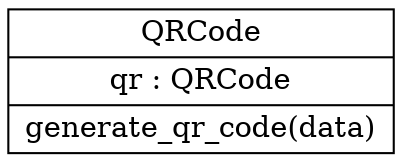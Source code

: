 digraph "classes" {
rankdir=BT
charset="utf-8"
"src.QrGenerate.QRCode" [color="black", fontcolor="black", label=<{QRCode|qr : QRCode<br ALIGN="LEFT"/>|generate_qr_code(data)<br ALIGN="LEFT"/>}>, shape="record", style="solid"];
}
